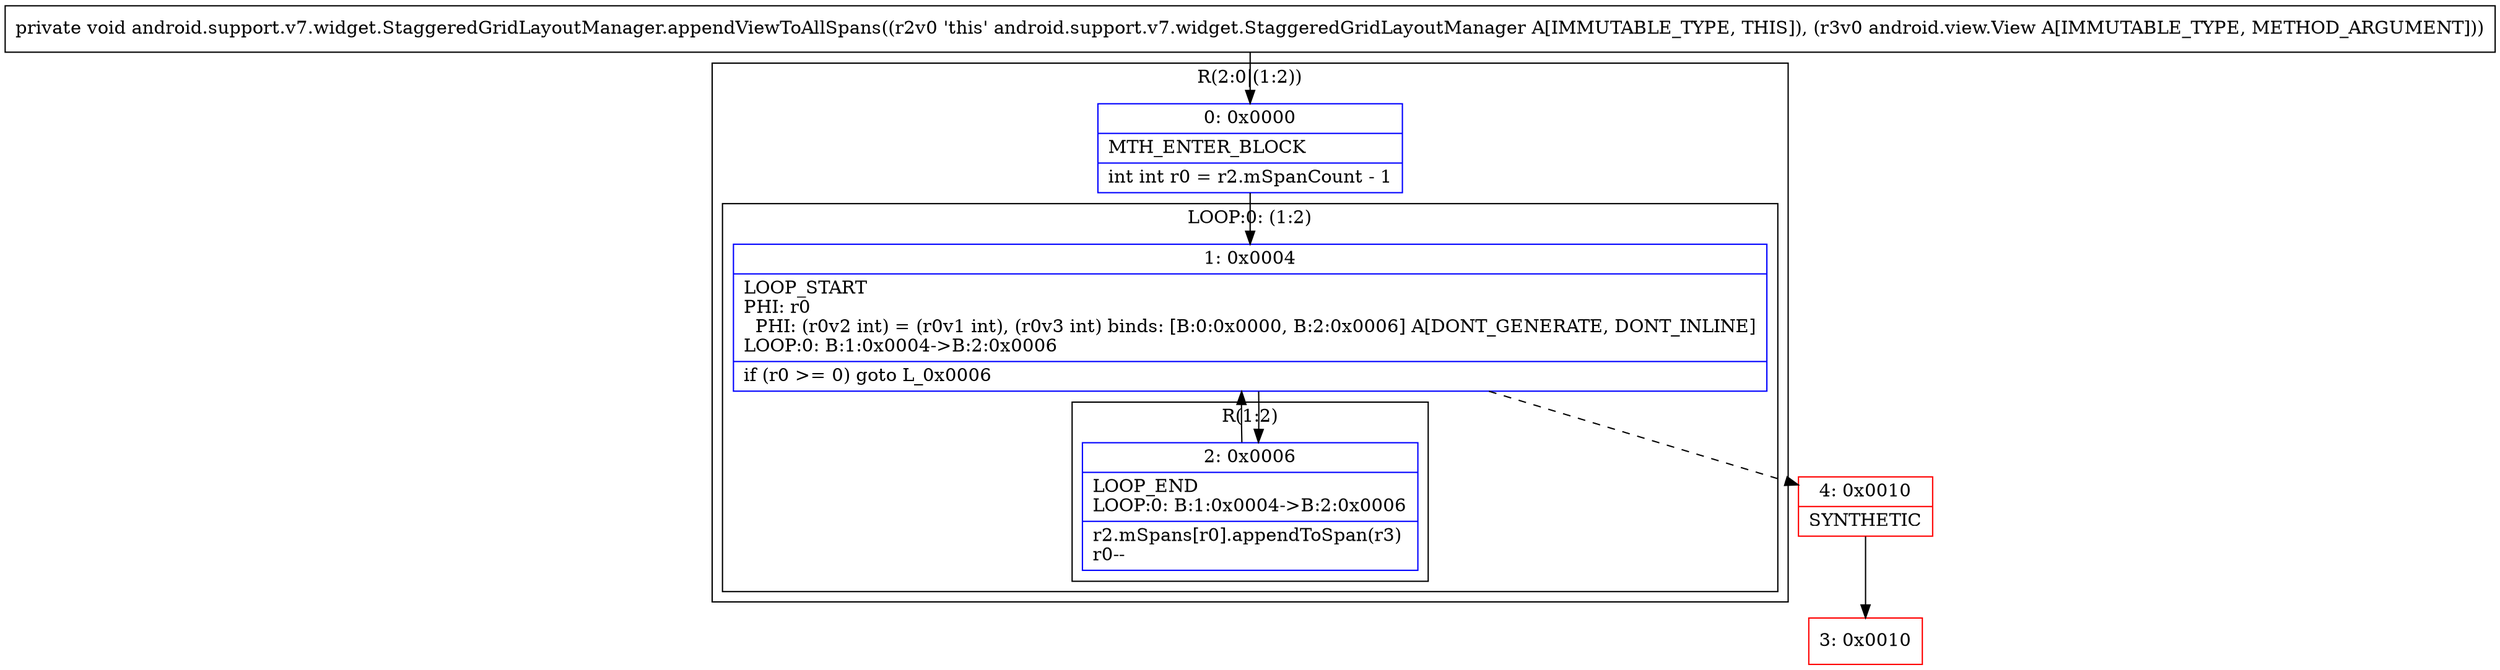 digraph "CFG forandroid.support.v7.widget.StaggeredGridLayoutManager.appendViewToAllSpans(Landroid\/view\/View;)V" {
subgraph cluster_Region_1641115012 {
label = "R(2:0|(1:2))";
node [shape=record,color=blue];
Node_0 [shape=record,label="{0\:\ 0x0000|MTH_ENTER_BLOCK\l|int int r0 = r2.mSpanCount \- 1\l}"];
subgraph cluster_LoopRegion_465028993 {
label = "LOOP:0: (1:2)";
node [shape=record,color=blue];
Node_1 [shape=record,label="{1\:\ 0x0004|LOOP_START\lPHI: r0 \l  PHI: (r0v2 int) = (r0v1 int), (r0v3 int) binds: [B:0:0x0000, B:2:0x0006] A[DONT_GENERATE, DONT_INLINE]\lLOOP:0: B:1:0x0004\-\>B:2:0x0006\l|if (r0 \>= 0) goto L_0x0006\l}"];
subgraph cluster_Region_387652727 {
label = "R(1:2)";
node [shape=record,color=blue];
Node_2 [shape=record,label="{2\:\ 0x0006|LOOP_END\lLOOP:0: B:1:0x0004\-\>B:2:0x0006\l|r2.mSpans[r0].appendToSpan(r3)\lr0\-\-\l}"];
}
}
}
Node_3 [shape=record,color=red,label="{3\:\ 0x0010}"];
Node_4 [shape=record,color=red,label="{4\:\ 0x0010|SYNTHETIC\l}"];
MethodNode[shape=record,label="{private void android.support.v7.widget.StaggeredGridLayoutManager.appendViewToAllSpans((r2v0 'this' android.support.v7.widget.StaggeredGridLayoutManager A[IMMUTABLE_TYPE, THIS]), (r3v0 android.view.View A[IMMUTABLE_TYPE, METHOD_ARGUMENT])) }"];
MethodNode -> Node_0;
Node_0 -> Node_1;
Node_1 -> Node_2;
Node_1 -> Node_4[style=dashed];
Node_2 -> Node_1;
Node_4 -> Node_3;
}

